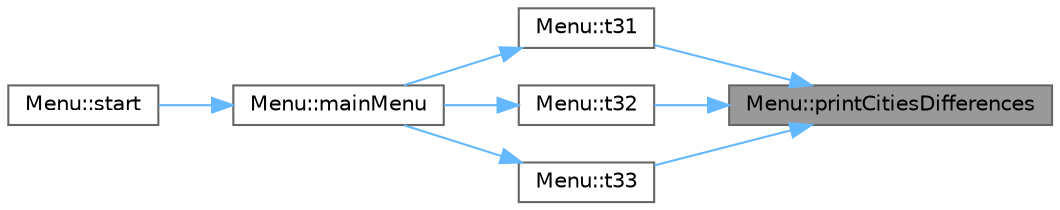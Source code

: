 digraph "Menu::printCitiesDifferences"
{
 // LATEX_PDF_SIZE
  bgcolor="transparent";
  edge [fontname=Helvetica,fontsize=10,labelfontname=Helvetica,labelfontsize=10];
  node [fontname=Helvetica,fontsize=10,shape=box,height=0.2,width=0.4];
  rankdir="RL";
  Node1 [label="Menu::printCitiesDifferences",height=0.2,width=0.4,color="gray40", fillcolor="grey60", style="filled", fontcolor="black",tooltip="Prints differences in cities."];
  Node1 -> Node2 [dir="back",color="steelblue1",style="solid"];
  Node2 [label="Menu::t31",height=0.2,width=0.4,color="grey40", fillcolor="white", style="filled",URL="$class_menu.html#afcde54e3de0b594d5f0e28cf65f07cdb",tooltip="Performs task T3.1."];
  Node2 -> Node3 [dir="back",color="steelblue1",style="solid"];
  Node3 [label="Menu::mainMenu",height=0.2,width=0.4,color="grey40", fillcolor="white", style="filled",URL="$class_menu.html#aef9edee86d2ea460606361c92e061583",tooltip="Displays the main menu."];
  Node3 -> Node4 [dir="back",color="steelblue1",style="solid"];
  Node4 [label="Menu::start",height=0.2,width=0.4,color="grey40", fillcolor="white", style="filled",URL="$class_menu.html#ae1ec62e738dda7faaaec850bd0b58ffe",tooltip="Starts the menu system."];
  Node1 -> Node5 [dir="back",color="steelblue1",style="solid"];
  Node5 [label="Menu::t32",height=0.2,width=0.4,color="grey40", fillcolor="white", style="filled",URL="$class_menu.html#a8fa2ff0b65d80b58b1c11a83681ee46e",tooltip="Performs task T3.2."];
  Node5 -> Node3 [dir="back",color="steelblue1",style="solid"];
  Node1 -> Node6 [dir="back",color="steelblue1",style="solid"];
  Node6 [label="Menu::t33",height=0.2,width=0.4,color="grey40", fillcolor="white", style="filled",URL="$class_menu.html#a5cee0969dd7181991dc5088dfeff5857",tooltip="Performs task T3.2."];
  Node6 -> Node3 [dir="back",color="steelblue1",style="solid"];
}
